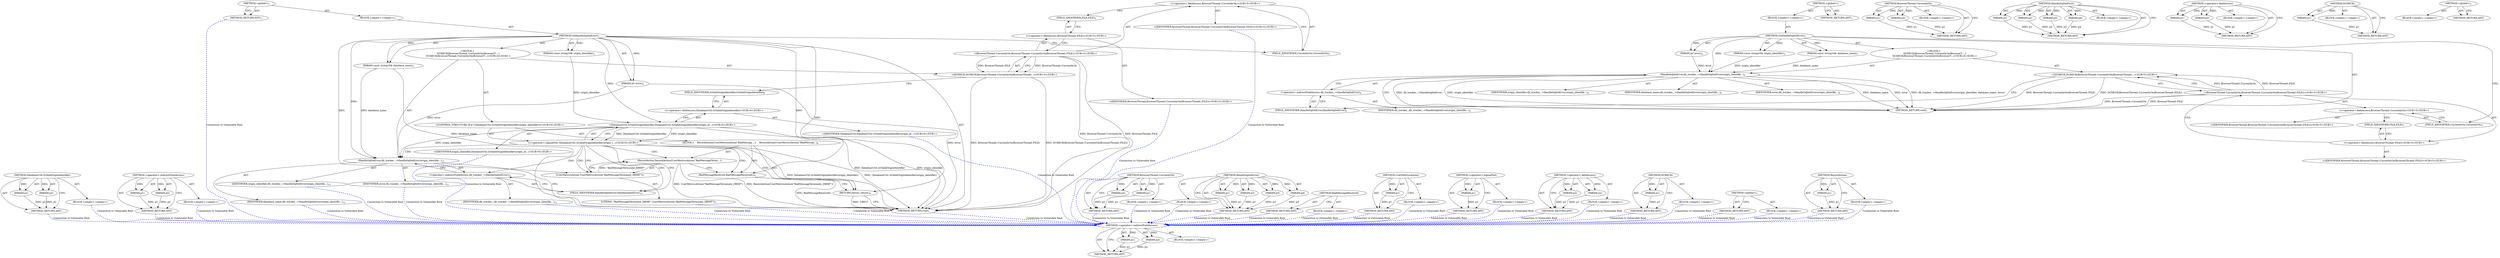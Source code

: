 digraph "RecordAction" {
vulnerable_68 [label=<(METHOD,&lt;operator&gt;.indirectFieldAccess)>];
vulnerable_69 [label=<(PARAM,p1)>];
vulnerable_70 [label=<(PARAM,p2)>];
vulnerable_71 [label=<(BLOCK,&lt;empty&gt;,&lt;empty&gt;)>];
vulnerable_72 [label=<(METHOD_RETURN,ANY)>];
vulnerable_6 [label=<(METHOD,&lt;global&gt;)<SUB>1</SUB>>];
vulnerable_7 [label=<(BLOCK,&lt;empty&gt;,&lt;empty&gt;)<SUB>1</SUB>>];
vulnerable_8 [label=<(METHOD,OnHandleSqliteError)<SUB>1</SUB>>];
vulnerable_9 [label=<(PARAM,const string16&amp; origin_identifier)<SUB>2</SUB>>];
vulnerable_10 [label=<(PARAM,const string16&amp; database_name)<SUB>3</SUB>>];
vulnerable_11 [label=<(PARAM,int error)<SUB>4</SUB>>];
vulnerable_12 [label="<(BLOCK,{
   DCHECK(BrowserThread::CurrentlyOn(BrowserT...,{
   DCHECK(BrowserThread::CurrentlyOn(BrowserT...)<SUB>4</SUB>>"];
vulnerable_13 [label="<(DCHECK,DCHECK(BrowserThread::CurrentlyOn(BrowserThread...)<SUB>5</SUB>>"];
vulnerable_14 [label="<(BrowserThread.CurrentlyOn,BrowserThread::CurrentlyOn(BrowserThread::FILE))<SUB>5</SUB>>"];
vulnerable_15 [label="<(&lt;operator&gt;.fieldAccess,BrowserThread::CurrentlyOn)<SUB>5</SUB>>"];
vulnerable_16 [label="<(IDENTIFIER,BrowserThread,BrowserThread::CurrentlyOn(BrowserThread::FILE))<SUB>5</SUB>>"];
vulnerable_17 [label=<(FIELD_IDENTIFIER,CurrentlyOn,CurrentlyOn)<SUB>5</SUB>>];
vulnerable_18 [label="<(&lt;operator&gt;.fieldAccess,BrowserThread::FILE)<SUB>5</SUB>>"];
vulnerable_19 [label="<(IDENTIFIER,BrowserThread,BrowserThread::CurrentlyOn(BrowserThread::FILE))<SUB>5</SUB>>"];
vulnerable_20 [label=<(FIELD_IDENTIFIER,FILE,FILE)<SUB>5</SUB>>];
vulnerable_21 [label=<(HandleSqliteError,db_tracker_-&gt;HandleSqliteError(origin_identifie...)<SUB>6</SUB>>];
vulnerable_22 [label=<(&lt;operator&gt;.indirectFieldAccess,db_tracker_-&gt;HandleSqliteError)<SUB>6</SUB>>];
vulnerable_23 [label=<(IDENTIFIER,db_tracker_,db_tracker_-&gt;HandleSqliteError(origin_identifie...)<SUB>6</SUB>>];
vulnerable_24 [label=<(FIELD_IDENTIFIER,HandleSqliteError,HandleSqliteError)<SUB>6</SUB>>];
vulnerable_25 [label=<(IDENTIFIER,origin_identifier,db_tracker_-&gt;HandleSqliteError(origin_identifie...)<SUB>6</SUB>>];
vulnerable_26 [label=<(IDENTIFIER,database_name,db_tracker_-&gt;HandleSqliteError(origin_identifie...)<SUB>6</SUB>>];
vulnerable_27 [label=<(IDENTIFIER,error,db_tracker_-&gt;HandleSqliteError(origin_identifie...)<SUB>6</SUB>>];
vulnerable_28 [label=<(METHOD_RETURN,void)<SUB>1</SUB>>];
vulnerable_30 [label=<(METHOD_RETURN,ANY)<SUB>1</SUB>>];
vulnerable_51 [label=<(METHOD,BrowserThread.CurrentlyOn)>];
vulnerable_52 [label=<(PARAM,p1)>];
vulnerable_53 [label=<(PARAM,p2)>];
vulnerable_54 [label=<(BLOCK,&lt;empty&gt;,&lt;empty&gt;)>];
vulnerable_55 [label=<(METHOD_RETURN,ANY)>];
vulnerable_61 [label=<(METHOD,HandleSqliteError)>];
vulnerable_62 [label=<(PARAM,p1)>];
vulnerable_63 [label=<(PARAM,p2)>];
vulnerable_64 [label=<(PARAM,p3)>];
vulnerable_65 [label=<(PARAM,p4)>];
vulnerable_66 [label=<(BLOCK,&lt;empty&gt;,&lt;empty&gt;)>];
vulnerable_67 [label=<(METHOD_RETURN,ANY)>];
vulnerable_56 [label=<(METHOD,&lt;operator&gt;.fieldAccess)>];
vulnerable_57 [label=<(PARAM,p1)>];
vulnerable_58 [label=<(PARAM,p2)>];
vulnerable_59 [label=<(BLOCK,&lt;empty&gt;,&lt;empty&gt;)>];
vulnerable_60 [label=<(METHOD_RETURN,ANY)>];
vulnerable_47 [label=<(METHOD,DCHECK)>];
vulnerable_48 [label=<(PARAM,p1)>];
vulnerable_49 [label=<(BLOCK,&lt;empty&gt;,&lt;empty&gt;)>];
vulnerable_50 [label=<(METHOD_RETURN,ANY)>];
vulnerable_41 [label=<(METHOD,&lt;global&gt;)<SUB>1</SUB>>];
vulnerable_42 [label=<(BLOCK,&lt;empty&gt;,&lt;empty&gt;)>];
vulnerable_43 [label=<(METHOD_RETURN,ANY)>];
fixed_80 [label=<(METHOD,DatabaseUtil.IsValidOriginIdentifier)>];
fixed_81 [label=<(PARAM,p1)>];
fixed_82 [label=<(PARAM,p2)>];
fixed_83 [label=<(BLOCK,&lt;empty&gt;,&lt;empty&gt;)>];
fixed_84 [label=<(METHOD_RETURN,ANY)>];
fixed_103 [label=<(METHOD,&lt;operator&gt;.indirectFieldAccess)>];
fixed_104 [label=<(PARAM,p1)>];
fixed_105 [label=<(PARAM,p2)>];
fixed_106 [label=<(BLOCK,&lt;empty&gt;,&lt;empty&gt;)>];
fixed_107 [label=<(METHOD_RETURN,ANY)>];
fixed_6 [label=<(METHOD,&lt;global&gt;)<SUB>1</SUB>>];
fixed_7 [label=<(BLOCK,&lt;empty&gt;,&lt;empty&gt;)<SUB>1</SUB>>];
fixed_8 [label=<(METHOD,OnHandleSqliteError)<SUB>1</SUB>>];
fixed_9 [label=<(PARAM,const string16&amp; origin_identifier)<SUB>2</SUB>>];
fixed_10 [label=<(PARAM,const string16&amp; database_name)<SUB>3</SUB>>];
fixed_11 [label=<(PARAM,int error)<SUB>4</SUB>>];
fixed_12 [label="<(BLOCK,{
   DCHECK(BrowserThread::CurrentlyOn(BrowserT...,{
   DCHECK(BrowserThread::CurrentlyOn(BrowserT...)<SUB>4</SUB>>"];
fixed_13 [label="<(DCHECK,DCHECK(BrowserThread::CurrentlyOn(BrowserThread...)<SUB>5</SUB>>"];
fixed_14 [label="<(BrowserThread.CurrentlyOn,BrowserThread::CurrentlyOn(BrowserThread::FILE))<SUB>5</SUB>>"];
fixed_15 [label="<(&lt;operator&gt;.fieldAccess,BrowserThread::CurrentlyOn)<SUB>5</SUB>>"];
fixed_16 [label="<(IDENTIFIER,BrowserThread,BrowserThread::CurrentlyOn(BrowserThread::FILE))<SUB>5</SUB>>"];
fixed_17 [label=<(FIELD_IDENTIFIER,CurrentlyOn,CurrentlyOn)<SUB>5</SUB>>];
fixed_18 [label="<(&lt;operator&gt;.fieldAccess,BrowserThread::FILE)<SUB>5</SUB>>"];
fixed_19 [label="<(IDENTIFIER,BrowserThread,BrowserThread::CurrentlyOn(BrowserThread::FILE))<SUB>5</SUB>>"];
fixed_20 [label=<(FIELD_IDENTIFIER,FILE,FILE)<SUB>5</SUB>>];
fixed_21 [label="<(CONTROL_STRUCTURE,IF,if (!DatabaseUtil::IsValidOriginIdentifier(origin_identifier)))<SUB>6</SUB>>"];
fixed_22 [label="<(&lt;operator&gt;.logicalNot,!DatabaseUtil::IsValidOriginIdentifier(origin_i...)<SUB>6</SUB>>"];
fixed_23 [label="<(DatabaseUtil.IsValidOriginIdentifier,DatabaseUtil::IsValidOriginIdentifier(origin_id...)<SUB>6</SUB>>"];
fixed_24 [label="<(&lt;operator&gt;.fieldAccess,DatabaseUtil::IsValidOriginIdentifier)<SUB>6</SUB>>"];
fixed_25 [label="<(IDENTIFIER,DatabaseUtil,DatabaseUtil::IsValidOriginIdentifier(origin_id...)<SUB>6</SUB>>"];
fixed_26 [label=<(FIELD_IDENTIFIER,IsValidOriginIdentifier,IsValidOriginIdentifier)<SUB>6</SUB>>];
fixed_27 [label="<(IDENTIFIER,origin_identifier,DatabaseUtil::IsValidOriginIdentifier(origin_id...)<SUB>6</SUB>>"];
fixed_28 [label=<(BLOCK,{
    RecordAction(UserMetricsAction(&quot;BadMessag...,{
    RecordAction(UserMetricsAction(&quot;BadMessag...)<SUB>6</SUB>>];
fixed_29 [label=<(RecordAction,RecordAction(UserMetricsAction(&quot;BadMessageTermi...)<SUB>7</SUB>>];
fixed_30 [label=<(UserMetricsAction,UserMetricsAction(&quot;BadMessageTerminate_DBMF&quot;))<SUB>7</SUB>>];
fixed_31 [label=<(LITERAL,&quot;BadMessageTerminate_DBMF&quot;,UserMetricsAction(&quot;BadMessageTerminate_DBMF&quot;))<SUB>7</SUB>>];
fixed_32 [label=<(BadMessageReceived,BadMessageReceived())<SUB>8</SUB>>];
fixed_33 [label=<(RETURN,return;,return;)<SUB>9</SUB>>];
fixed_34 [label=<(HandleSqliteError,db_tracker_-&gt;HandleSqliteError(origin_identifie...)<SUB>12</SUB>>];
fixed_35 [label=<(&lt;operator&gt;.indirectFieldAccess,db_tracker_-&gt;HandleSqliteError)<SUB>12</SUB>>];
fixed_36 [label=<(IDENTIFIER,db_tracker_,db_tracker_-&gt;HandleSqliteError(origin_identifie...)<SUB>12</SUB>>];
fixed_37 [label=<(FIELD_IDENTIFIER,HandleSqliteError,HandleSqliteError)<SUB>12</SUB>>];
fixed_38 [label=<(IDENTIFIER,origin_identifier,db_tracker_-&gt;HandleSqliteError(origin_identifie...)<SUB>12</SUB>>];
fixed_39 [label=<(IDENTIFIER,database_name,db_tracker_-&gt;HandleSqliteError(origin_identifie...)<SUB>12</SUB>>];
fixed_40 [label=<(IDENTIFIER,error,db_tracker_-&gt;HandleSqliteError(origin_identifie...)<SUB>12</SUB>>];
fixed_41 [label=<(METHOD_RETURN,void)<SUB>1</SUB>>];
fixed_43 [label=<(METHOD_RETURN,ANY)<SUB>1</SUB>>];
fixed_66 [label=<(METHOD,BrowserThread.CurrentlyOn)>];
fixed_67 [label=<(PARAM,p1)>];
fixed_68 [label=<(PARAM,p2)>];
fixed_69 [label=<(BLOCK,&lt;empty&gt;,&lt;empty&gt;)>];
fixed_70 [label=<(METHOD_RETURN,ANY)>];
fixed_96 [label=<(METHOD,HandleSqliteError)>];
fixed_97 [label=<(PARAM,p1)>];
fixed_98 [label=<(PARAM,p2)>];
fixed_99 [label=<(PARAM,p3)>];
fixed_100 [label=<(PARAM,p4)>];
fixed_101 [label=<(BLOCK,&lt;empty&gt;,&lt;empty&gt;)>];
fixed_102 [label=<(METHOD_RETURN,ANY)>];
fixed_93 [label=<(METHOD,BadMessageReceived)>];
fixed_94 [label=<(BLOCK,&lt;empty&gt;,&lt;empty&gt;)>];
fixed_95 [label=<(METHOD_RETURN,ANY)>];
fixed_89 [label=<(METHOD,UserMetricsAction)>];
fixed_90 [label=<(PARAM,p1)>];
fixed_91 [label=<(BLOCK,&lt;empty&gt;,&lt;empty&gt;)>];
fixed_92 [label=<(METHOD_RETURN,ANY)>];
fixed_76 [label=<(METHOD,&lt;operator&gt;.logicalNot)>];
fixed_77 [label=<(PARAM,p1)>];
fixed_78 [label=<(BLOCK,&lt;empty&gt;,&lt;empty&gt;)>];
fixed_79 [label=<(METHOD_RETURN,ANY)>];
fixed_71 [label=<(METHOD,&lt;operator&gt;.fieldAccess)>];
fixed_72 [label=<(PARAM,p1)>];
fixed_73 [label=<(PARAM,p2)>];
fixed_74 [label=<(BLOCK,&lt;empty&gt;,&lt;empty&gt;)>];
fixed_75 [label=<(METHOD_RETURN,ANY)>];
fixed_62 [label=<(METHOD,DCHECK)>];
fixed_63 [label=<(PARAM,p1)>];
fixed_64 [label=<(BLOCK,&lt;empty&gt;,&lt;empty&gt;)>];
fixed_65 [label=<(METHOD_RETURN,ANY)>];
fixed_56 [label=<(METHOD,&lt;global&gt;)<SUB>1</SUB>>];
fixed_57 [label=<(BLOCK,&lt;empty&gt;,&lt;empty&gt;)>];
fixed_58 [label=<(METHOD_RETURN,ANY)>];
fixed_85 [label=<(METHOD,RecordAction)>];
fixed_86 [label=<(PARAM,p1)>];
fixed_87 [label=<(BLOCK,&lt;empty&gt;,&lt;empty&gt;)>];
fixed_88 [label=<(METHOD_RETURN,ANY)>];
vulnerable_68 -> vulnerable_69  [key=0, label="AST: "];
vulnerable_68 -> vulnerable_69  [key=1, label="DDG: "];
vulnerable_68 -> vulnerable_71  [key=0, label="AST: "];
vulnerable_68 -> vulnerable_70  [key=0, label="AST: "];
vulnerable_68 -> vulnerable_70  [key=1, label="DDG: "];
vulnerable_68 -> vulnerable_72  [key=0, label="AST: "];
vulnerable_68 -> vulnerable_72  [key=1, label="CFG: "];
vulnerable_69 -> vulnerable_72  [key=0, label="DDG: p1"];
vulnerable_70 -> vulnerable_72  [key=0, label="DDG: p2"];
vulnerable_6 -> vulnerable_7  [key=0, label="AST: "];
vulnerable_6 -> vulnerable_30  [key=0, label="AST: "];
vulnerable_6 -> vulnerable_30  [key=1, label="CFG: "];
vulnerable_7 -> vulnerable_8  [key=0, label="AST: "];
vulnerable_8 -> vulnerable_9  [key=0, label="AST: "];
vulnerable_8 -> vulnerable_9  [key=1, label="DDG: "];
vulnerable_8 -> vulnerable_10  [key=0, label="AST: "];
vulnerable_8 -> vulnerable_10  [key=1, label="DDG: "];
vulnerable_8 -> vulnerable_11  [key=0, label="AST: "];
vulnerable_8 -> vulnerable_11  [key=1, label="DDG: "];
vulnerable_8 -> vulnerable_12  [key=0, label="AST: "];
vulnerable_8 -> vulnerable_28  [key=0, label="AST: "];
vulnerable_8 -> vulnerable_17  [key=0, label="CFG: "];
vulnerable_8 -> vulnerable_21  [key=0, label="DDG: "];
vulnerable_9 -> vulnerable_21  [key=0, label="DDG: origin_identifier"];
vulnerable_10 -> vulnerable_21  [key=0, label="DDG: database_name"];
vulnerable_11 -> vulnerable_21  [key=0, label="DDG: error"];
vulnerable_12 -> vulnerable_13  [key=0, label="AST: "];
vulnerable_12 -> vulnerable_21  [key=0, label="AST: "];
vulnerable_13 -> vulnerable_14  [key=0, label="AST: "];
vulnerable_13 -> vulnerable_24  [key=0, label="CFG: "];
vulnerable_13 -> vulnerable_28  [key=0, label="DDG: BrowserThread::CurrentlyOn(BrowserThread::FILE)"];
vulnerable_13 -> vulnerable_28  [key=1, label="DDG: DCHECK(BrowserThread::CurrentlyOn(BrowserThread::FILE))"];
vulnerable_14 -> vulnerable_15  [key=0, label="AST: "];
vulnerable_14 -> vulnerable_18  [key=0, label="AST: "];
vulnerable_14 -> vulnerable_13  [key=0, label="CFG: "];
vulnerable_14 -> vulnerable_13  [key=1, label="DDG: BrowserThread::CurrentlyOn"];
vulnerable_14 -> vulnerable_13  [key=2, label="DDG: BrowserThread::FILE"];
vulnerable_14 -> vulnerable_28  [key=0, label="DDG: BrowserThread::CurrentlyOn"];
vulnerable_14 -> vulnerable_28  [key=1, label="DDG: BrowserThread::FILE"];
vulnerable_15 -> vulnerable_16  [key=0, label="AST: "];
vulnerable_15 -> vulnerable_17  [key=0, label="AST: "];
vulnerable_15 -> vulnerable_20  [key=0, label="CFG: "];
vulnerable_17 -> vulnerable_15  [key=0, label="CFG: "];
vulnerable_18 -> vulnerable_19  [key=0, label="AST: "];
vulnerable_18 -> vulnerable_20  [key=0, label="AST: "];
vulnerable_18 -> vulnerable_14  [key=0, label="CFG: "];
vulnerable_20 -> vulnerable_18  [key=0, label="CFG: "];
vulnerable_21 -> vulnerable_22  [key=0, label="AST: "];
vulnerable_21 -> vulnerable_25  [key=0, label="AST: "];
vulnerable_21 -> vulnerable_26  [key=0, label="AST: "];
vulnerable_21 -> vulnerable_27  [key=0, label="AST: "];
vulnerable_21 -> vulnerable_28  [key=0, label="CFG: "];
vulnerable_21 -> vulnerable_28  [key=1, label="DDG: db_tracker_-&gt;HandleSqliteError"];
vulnerable_21 -> vulnerable_28  [key=2, label="DDG: origin_identifier"];
vulnerable_21 -> vulnerable_28  [key=3, label="DDG: database_name"];
vulnerable_21 -> vulnerable_28  [key=4, label="DDG: error"];
vulnerable_21 -> vulnerable_28  [key=5, label="DDG: db_tracker_-&gt;HandleSqliteError(origin_identifier, database_name, error)"];
vulnerable_22 -> vulnerable_23  [key=0, label="AST: "];
vulnerable_22 -> vulnerable_24  [key=0, label="AST: "];
vulnerable_22 -> vulnerable_21  [key=0, label="CFG: "];
vulnerable_24 -> vulnerable_22  [key=0, label="CFG: "];
vulnerable_51 -> vulnerable_52  [key=0, label="AST: "];
vulnerable_51 -> vulnerable_52  [key=1, label="DDG: "];
vulnerable_51 -> vulnerable_54  [key=0, label="AST: "];
vulnerable_51 -> vulnerable_53  [key=0, label="AST: "];
vulnerable_51 -> vulnerable_53  [key=1, label="DDG: "];
vulnerable_51 -> vulnerable_55  [key=0, label="AST: "];
vulnerable_51 -> vulnerable_55  [key=1, label="CFG: "];
vulnerable_52 -> vulnerable_55  [key=0, label="DDG: p1"];
vulnerable_53 -> vulnerable_55  [key=0, label="DDG: p2"];
vulnerable_61 -> vulnerable_62  [key=0, label="AST: "];
vulnerable_61 -> vulnerable_62  [key=1, label="DDG: "];
vulnerable_61 -> vulnerable_66  [key=0, label="AST: "];
vulnerable_61 -> vulnerable_63  [key=0, label="AST: "];
vulnerable_61 -> vulnerable_63  [key=1, label="DDG: "];
vulnerable_61 -> vulnerable_67  [key=0, label="AST: "];
vulnerable_61 -> vulnerable_67  [key=1, label="CFG: "];
vulnerable_61 -> vulnerable_64  [key=0, label="AST: "];
vulnerable_61 -> vulnerable_64  [key=1, label="DDG: "];
vulnerable_61 -> vulnerable_65  [key=0, label="AST: "];
vulnerable_61 -> vulnerable_65  [key=1, label="DDG: "];
vulnerable_62 -> vulnerable_67  [key=0, label="DDG: p1"];
vulnerable_63 -> vulnerable_67  [key=0, label="DDG: p2"];
vulnerable_64 -> vulnerable_67  [key=0, label="DDG: p3"];
vulnerable_65 -> vulnerable_67  [key=0, label="DDG: p4"];
vulnerable_56 -> vulnerable_57  [key=0, label="AST: "];
vulnerable_56 -> vulnerable_57  [key=1, label="DDG: "];
vulnerable_56 -> vulnerable_59  [key=0, label="AST: "];
vulnerable_56 -> vulnerable_58  [key=0, label="AST: "];
vulnerable_56 -> vulnerable_58  [key=1, label="DDG: "];
vulnerable_56 -> vulnerable_60  [key=0, label="AST: "];
vulnerable_56 -> vulnerable_60  [key=1, label="CFG: "];
vulnerable_57 -> vulnerable_60  [key=0, label="DDG: p1"];
vulnerable_58 -> vulnerable_60  [key=0, label="DDG: p2"];
vulnerable_47 -> vulnerable_48  [key=0, label="AST: "];
vulnerable_47 -> vulnerable_48  [key=1, label="DDG: "];
vulnerable_47 -> vulnerable_49  [key=0, label="AST: "];
vulnerable_47 -> vulnerable_50  [key=0, label="AST: "];
vulnerable_47 -> vulnerable_50  [key=1, label="CFG: "];
vulnerable_48 -> vulnerable_50  [key=0, label="DDG: p1"];
vulnerable_41 -> vulnerable_42  [key=0, label="AST: "];
vulnerable_41 -> vulnerable_43  [key=0, label="AST: "];
vulnerable_41 -> vulnerable_43  [key=1, label="CFG: "];
fixed_80 -> fixed_81  [key=0, label="AST: "];
fixed_80 -> fixed_81  [key=1, label="DDG: "];
fixed_80 -> fixed_83  [key=0, label="AST: "];
fixed_80 -> fixed_82  [key=0, label="AST: "];
fixed_80 -> fixed_82  [key=1, label="DDG: "];
fixed_80 -> fixed_84  [key=0, label="AST: "];
fixed_80 -> fixed_84  [key=1, label="CFG: "];
fixed_81 -> fixed_84  [key=0, label="DDG: p1"];
fixed_82 -> fixed_84  [key=0, label="DDG: p2"];
fixed_83 -> vulnerable_68  [color=blue, key=0, label="Connection to Vulnerable Root", penwidth="2.0", style=dashed];
fixed_84 -> vulnerable_68  [color=blue, key=0, label="Connection to Vulnerable Root", penwidth="2.0", style=dashed];
fixed_103 -> fixed_104  [key=0, label="AST: "];
fixed_103 -> fixed_104  [key=1, label="DDG: "];
fixed_103 -> fixed_106  [key=0, label="AST: "];
fixed_103 -> fixed_105  [key=0, label="AST: "];
fixed_103 -> fixed_105  [key=1, label="DDG: "];
fixed_103 -> fixed_107  [key=0, label="AST: "];
fixed_103 -> fixed_107  [key=1, label="CFG: "];
fixed_104 -> fixed_107  [key=0, label="DDG: p1"];
fixed_105 -> fixed_107  [key=0, label="DDG: p2"];
fixed_106 -> vulnerable_68  [color=blue, key=0, label="Connection to Vulnerable Root", penwidth="2.0", style=dashed];
fixed_107 -> vulnerable_68  [color=blue, key=0, label="Connection to Vulnerable Root", penwidth="2.0", style=dashed];
fixed_6 -> fixed_7  [key=0, label="AST: "];
fixed_6 -> fixed_43  [key=0, label="AST: "];
fixed_6 -> fixed_43  [key=1, label="CFG: "];
fixed_7 -> fixed_8  [key=0, label="AST: "];
fixed_8 -> fixed_9  [key=0, label="AST: "];
fixed_8 -> fixed_9  [key=1, label="DDG: "];
fixed_8 -> fixed_10  [key=0, label="AST: "];
fixed_8 -> fixed_10  [key=1, label="DDG: "];
fixed_8 -> fixed_11  [key=0, label="AST: "];
fixed_8 -> fixed_11  [key=1, label="DDG: "];
fixed_8 -> fixed_12  [key=0, label="AST: "];
fixed_8 -> fixed_41  [key=0, label="AST: "];
fixed_8 -> fixed_17  [key=0, label="CFG: "];
fixed_8 -> fixed_34  [key=0, label="DDG: "];
fixed_8 -> fixed_32  [key=0, label="DDG: "];
fixed_8 -> fixed_33  [key=0, label="DDG: "];
fixed_8 -> fixed_23  [key=0, label="DDG: "];
fixed_8 -> fixed_30  [key=0, label="DDG: "];
fixed_9 -> fixed_23  [key=0, label="DDG: origin_identifier"];
fixed_10 -> fixed_41  [key=0, label="DDG: database_name"];
fixed_10 -> fixed_34  [key=0, label="DDG: database_name"];
fixed_11 -> fixed_41  [key=0, label="DDG: error"];
fixed_11 -> fixed_34  [key=0, label="DDG: error"];
fixed_12 -> fixed_13  [key=0, label="AST: "];
fixed_12 -> fixed_21  [key=0, label="AST: "];
fixed_12 -> fixed_34  [key=0, label="AST: "];
fixed_13 -> fixed_14  [key=0, label="AST: "];
fixed_13 -> fixed_26  [key=0, label="CFG: "];
fixed_13 -> fixed_41  [key=0, label="DDG: BrowserThread::CurrentlyOn(BrowserThread::FILE)"];
fixed_13 -> fixed_41  [key=1, label="DDG: DCHECK(BrowserThread::CurrentlyOn(BrowserThread::FILE))"];
fixed_14 -> fixed_15  [key=0, label="AST: "];
fixed_14 -> fixed_18  [key=0, label="AST: "];
fixed_14 -> fixed_13  [key=0, label="CFG: "];
fixed_14 -> fixed_13  [key=1, label="DDG: BrowserThread::CurrentlyOn"];
fixed_14 -> fixed_13  [key=2, label="DDG: BrowserThread::FILE"];
fixed_14 -> fixed_41  [key=0, label="DDG: BrowserThread::CurrentlyOn"];
fixed_14 -> fixed_41  [key=1, label="DDG: BrowserThread::FILE"];
fixed_15 -> fixed_16  [key=0, label="AST: "];
fixed_15 -> fixed_17  [key=0, label="AST: "];
fixed_15 -> fixed_20  [key=0, label="CFG: "];
fixed_16 -> vulnerable_68  [color=blue, key=0, label="Connection to Vulnerable Root", penwidth="2.0", style=dashed];
fixed_17 -> fixed_15  [key=0, label="CFG: "];
fixed_18 -> fixed_19  [key=0, label="AST: "];
fixed_18 -> fixed_20  [key=0, label="AST: "];
fixed_18 -> fixed_14  [key=0, label="CFG: "];
fixed_19 -> vulnerable_68  [color=blue, key=0, label="Connection to Vulnerable Root", penwidth="2.0", style=dashed];
fixed_20 -> fixed_18  [key=0, label="CFG: "];
fixed_21 -> fixed_22  [key=0, label="AST: "];
fixed_21 -> fixed_28  [key=0, label="AST: "];
fixed_22 -> fixed_23  [key=0, label="AST: "];
fixed_22 -> fixed_30  [key=0, label="CFG: "];
fixed_22 -> fixed_30  [key=1, label="CDG: "];
fixed_22 -> fixed_37  [key=0, label="CFG: "];
fixed_22 -> fixed_37  [key=1, label="CDG: "];
fixed_22 -> fixed_41  [key=0, label="DDG: DatabaseUtil::IsValidOriginIdentifier(origin_identifier)"];
fixed_22 -> fixed_41  [key=1, label="DDG: !DatabaseUtil::IsValidOriginIdentifier(origin_identifier)"];
fixed_22 -> fixed_29  [key=0, label="CDG: "];
fixed_22 -> fixed_34  [key=0, label="CDG: "];
fixed_22 -> fixed_32  [key=0, label="CDG: "];
fixed_22 -> fixed_33  [key=0, label="CDG: "];
fixed_22 -> fixed_35  [key=0, label="CDG: "];
fixed_23 -> fixed_24  [key=0, label="AST: "];
fixed_23 -> fixed_27  [key=0, label="AST: "];
fixed_23 -> fixed_22  [key=0, label="CFG: "];
fixed_23 -> fixed_22  [key=1, label="DDG: DatabaseUtil::IsValidOriginIdentifier"];
fixed_23 -> fixed_22  [key=2, label="DDG: origin_identifier"];
fixed_23 -> fixed_41  [key=0, label="DDG: DatabaseUtil::IsValidOriginIdentifier"];
fixed_23 -> fixed_41  [key=1, label="DDG: origin_identifier"];
fixed_23 -> fixed_34  [key=0, label="DDG: origin_identifier"];
fixed_24 -> fixed_25  [key=0, label="AST: "];
fixed_24 -> fixed_26  [key=0, label="AST: "];
fixed_24 -> fixed_23  [key=0, label="CFG: "];
fixed_25 -> vulnerable_68  [color=blue, key=0, label="Connection to Vulnerable Root", penwidth="2.0", style=dashed];
fixed_26 -> fixed_24  [key=0, label="CFG: "];
fixed_27 -> vulnerable_68  [color=blue, key=0, label="Connection to Vulnerable Root", penwidth="2.0", style=dashed];
fixed_28 -> fixed_29  [key=0, label="AST: "];
fixed_28 -> fixed_32  [key=0, label="AST: "];
fixed_28 -> fixed_33  [key=0, label="AST: "];
fixed_29 -> fixed_30  [key=0, label="AST: "];
fixed_29 -> fixed_32  [key=0, label="CFG: "];
fixed_29 -> fixed_41  [key=0, label="DDG: UserMetricsAction(&quot;BadMessageTerminate_DBMF&quot;)"];
fixed_29 -> fixed_41  [key=1, label="DDG: RecordAction(UserMetricsAction(&quot;BadMessageTerminate_DBMF&quot;))"];
fixed_30 -> fixed_31  [key=0, label="AST: "];
fixed_30 -> fixed_29  [key=0, label="CFG: "];
fixed_30 -> fixed_29  [key=1, label="DDG: &quot;BadMessageTerminate_DBMF&quot;"];
fixed_31 -> vulnerable_68  [color=blue, key=0, label="Connection to Vulnerable Root", penwidth="2.0", style=dashed];
fixed_32 -> fixed_33  [key=0, label="CFG: "];
fixed_32 -> fixed_41  [key=0, label="DDG: BadMessageReceived()"];
fixed_33 -> fixed_41  [key=0, label="CFG: "];
fixed_33 -> fixed_41  [key=1, label="DDG: &lt;RET&gt;"];
fixed_34 -> fixed_35  [key=0, label="AST: "];
fixed_34 -> fixed_38  [key=0, label="AST: "];
fixed_34 -> fixed_39  [key=0, label="AST: "];
fixed_34 -> fixed_40  [key=0, label="AST: "];
fixed_34 -> fixed_41  [key=0, label="CFG: "];
fixed_35 -> fixed_36  [key=0, label="AST: "];
fixed_35 -> fixed_37  [key=0, label="AST: "];
fixed_35 -> fixed_34  [key=0, label="CFG: "];
fixed_36 -> vulnerable_68  [color=blue, key=0, label="Connection to Vulnerable Root", penwidth="2.0", style=dashed];
fixed_37 -> fixed_35  [key=0, label="CFG: "];
fixed_38 -> vulnerable_68  [color=blue, key=0, label="Connection to Vulnerable Root", penwidth="2.0", style=dashed];
fixed_39 -> vulnerable_68  [color=blue, key=0, label="Connection to Vulnerable Root", penwidth="2.0", style=dashed];
fixed_40 -> vulnerable_68  [color=blue, key=0, label="Connection to Vulnerable Root", penwidth="2.0", style=dashed];
fixed_41 -> vulnerable_68  [color=blue, key=0, label="Connection to Vulnerable Root", penwidth="2.0", style=dashed];
fixed_43 -> vulnerable_68  [color=blue, key=0, label="Connection to Vulnerable Root", penwidth="2.0", style=dashed];
fixed_66 -> fixed_67  [key=0, label="AST: "];
fixed_66 -> fixed_67  [key=1, label="DDG: "];
fixed_66 -> fixed_69  [key=0, label="AST: "];
fixed_66 -> fixed_68  [key=0, label="AST: "];
fixed_66 -> fixed_68  [key=1, label="DDG: "];
fixed_66 -> fixed_70  [key=0, label="AST: "];
fixed_66 -> fixed_70  [key=1, label="CFG: "];
fixed_67 -> fixed_70  [key=0, label="DDG: p1"];
fixed_68 -> fixed_70  [key=0, label="DDG: p2"];
fixed_69 -> vulnerable_68  [color=blue, key=0, label="Connection to Vulnerable Root", penwidth="2.0", style=dashed];
fixed_70 -> vulnerable_68  [color=blue, key=0, label="Connection to Vulnerable Root", penwidth="2.0", style=dashed];
fixed_96 -> fixed_97  [key=0, label="AST: "];
fixed_96 -> fixed_97  [key=1, label="DDG: "];
fixed_96 -> fixed_101  [key=0, label="AST: "];
fixed_96 -> fixed_98  [key=0, label="AST: "];
fixed_96 -> fixed_98  [key=1, label="DDG: "];
fixed_96 -> fixed_102  [key=0, label="AST: "];
fixed_96 -> fixed_102  [key=1, label="CFG: "];
fixed_96 -> fixed_99  [key=0, label="AST: "];
fixed_96 -> fixed_99  [key=1, label="DDG: "];
fixed_96 -> fixed_100  [key=0, label="AST: "];
fixed_96 -> fixed_100  [key=1, label="DDG: "];
fixed_97 -> fixed_102  [key=0, label="DDG: p1"];
fixed_98 -> fixed_102  [key=0, label="DDG: p2"];
fixed_99 -> fixed_102  [key=0, label="DDG: p3"];
fixed_100 -> fixed_102  [key=0, label="DDG: p4"];
fixed_101 -> vulnerable_68  [color=blue, key=0, label="Connection to Vulnerable Root", penwidth="2.0", style=dashed];
fixed_102 -> vulnerable_68  [color=blue, key=0, label="Connection to Vulnerable Root", penwidth="2.0", style=dashed];
fixed_93 -> fixed_94  [key=0, label="AST: "];
fixed_93 -> fixed_95  [key=0, label="AST: "];
fixed_93 -> fixed_95  [key=1, label="CFG: "];
fixed_94 -> vulnerable_68  [color=blue, key=0, label="Connection to Vulnerable Root", penwidth="2.0", style=dashed];
fixed_95 -> vulnerable_68  [color=blue, key=0, label="Connection to Vulnerable Root", penwidth="2.0", style=dashed];
fixed_89 -> fixed_90  [key=0, label="AST: "];
fixed_89 -> fixed_90  [key=1, label="DDG: "];
fixed_89 -> fixed_91  [key=0, label="AST: "];
fixed_89 -> fixed_92  [key=0, label="AST: "];
fixed_89 -> fixed_92  [key=1, label="CFG: "];
fixed_90 -> fixed_92  [key=0, label="DDG: p1"];
fixed_91 -> vulnerable_68  [color=blue, key=0, label="Connection to Vulnerable Root", penwidth="2.0", style=dashed];
fixed_92 -> vulnerable_68  [color=blue, key=0, label="Connection to Vulnerable Root", penwidth="2.0", style=dashed];
fixed_76 -> fixed_77  [key=0, label="AST: "];
fixed_76 -> fixed_77  [key=1, label="DDG: "];
fixed_76 -> fixed_78  [key=0, label="AST: "];
fixed_76 -> fixed_79  [key=0, label="AST: "];
fixed_76 -> fixed_79  [key=1, label="CFG: "];
fixed_77 -> fixed_79  [key=0, label="DDG: p1"];
fixed_78 -> vulnerable_68  [color=blue, key=0, label="Connection to Vulnerable Root", penwidth="2.0", style=dashed];
fixed_79 -> vulnerable_68  [color=blue, key=0, label="Connection to Vulnerable Root", penwidth="2.0", style=dashed];
fixed_71 -> fixed_72  [key=0, label="AST: "];
fixed_71 -> fixed_72  [key=1, label="DDG: "];
fixed_71 -> fixed_74  [key=0, label="AST: "];
fixed_71 -> fixed_73  [key=0, label="AST: "];
fixed_71 -> fixed_73  [key=1, label="DDG: "];
fixed_71 -> fixed_75  [key=0, label="AST: "];
fixed_71 -> fixed_75  [key=1, label="CFG: "];
fixed_72 -> fixed_75  [key=0, label="DDG: p1"];
fixed_73 -> fixed_75  [key=0, label="DDG: p2"];
fixed_74 -> vulnerable_68  [color=blue, key=0, label="Connection to Vulnerable Root", penwidth="2.0", style=dashed];
fixed_75 -> vulnerable_68  [color=blue, key=0, label="Connection to Vulnerable Root", penwidth="2.0", style=dashed];
fixed_62 -> fixed_63  [key=0, label="AST: "];
fixed_62 -> fixed_63  [key=1, label="DDG: "];
fixed_62 -> fixed_64  [key=0, label="AST: "];
fixed_62 -> fixed_65  [key=0, label="AST: "];
fixed_62 -> fixed_65  [key=1, label="CFG: "];
fixed_63 -> fixed_65  [key=0, label="DDG: p1"];
fixed_64 -> vulnerable_68  [color=blue, key=0, label="Connection to Vulnerable Root", penwidth="2.0", style=dashed];
fixed_65 -> vulnerable_68  [color=blue, key=0, label="Connection to Vulnerable Root", penwidth="2.0", style=dashed];
fixed_56 -> fixed_57  [key=0, label="AST: "];
fixed_56 -> fixed_58  [key=0, label="AST: "];
fixed_56 -> fixed_58  [key=1, label="CFG: "];
fixed_57 -> vulnerable_68  [color=blue, key=0, label="Connection to Vulnerable Root", penwidth="2.0", style=dashed];
fixed_58 -> vulnerable_68  [color=blue, key=0, label="Connection to Vulnerable Root", penwidth="2.0", style=dashed];
fixed_85 -> fixed_86  [key=0, label="AST: "];
fixed_85 -> fixed_86  [key=1, label="DDG: "];
fixed_85 -> fixed_87  [key=0, label="AST: "];
fixed_85 -> fixed_88  [key=0, label="AST: "];
fixed_85 -> fixed_88  [key=1, label="CFG: "];
fixed_86 -> fixed_88  [key=0, label="DDG: p1"];
fixed_87 -> vulnerable_68  [color=blue, key=0, label="Connection to Vulnerable Root", penwidth="2.0", style=dashed];
fixed_88 -> vulnerable_68  [color=blue, key=0, label="Connection to Vulnerable Root", penwidth="2.0", style=dashed];
}
